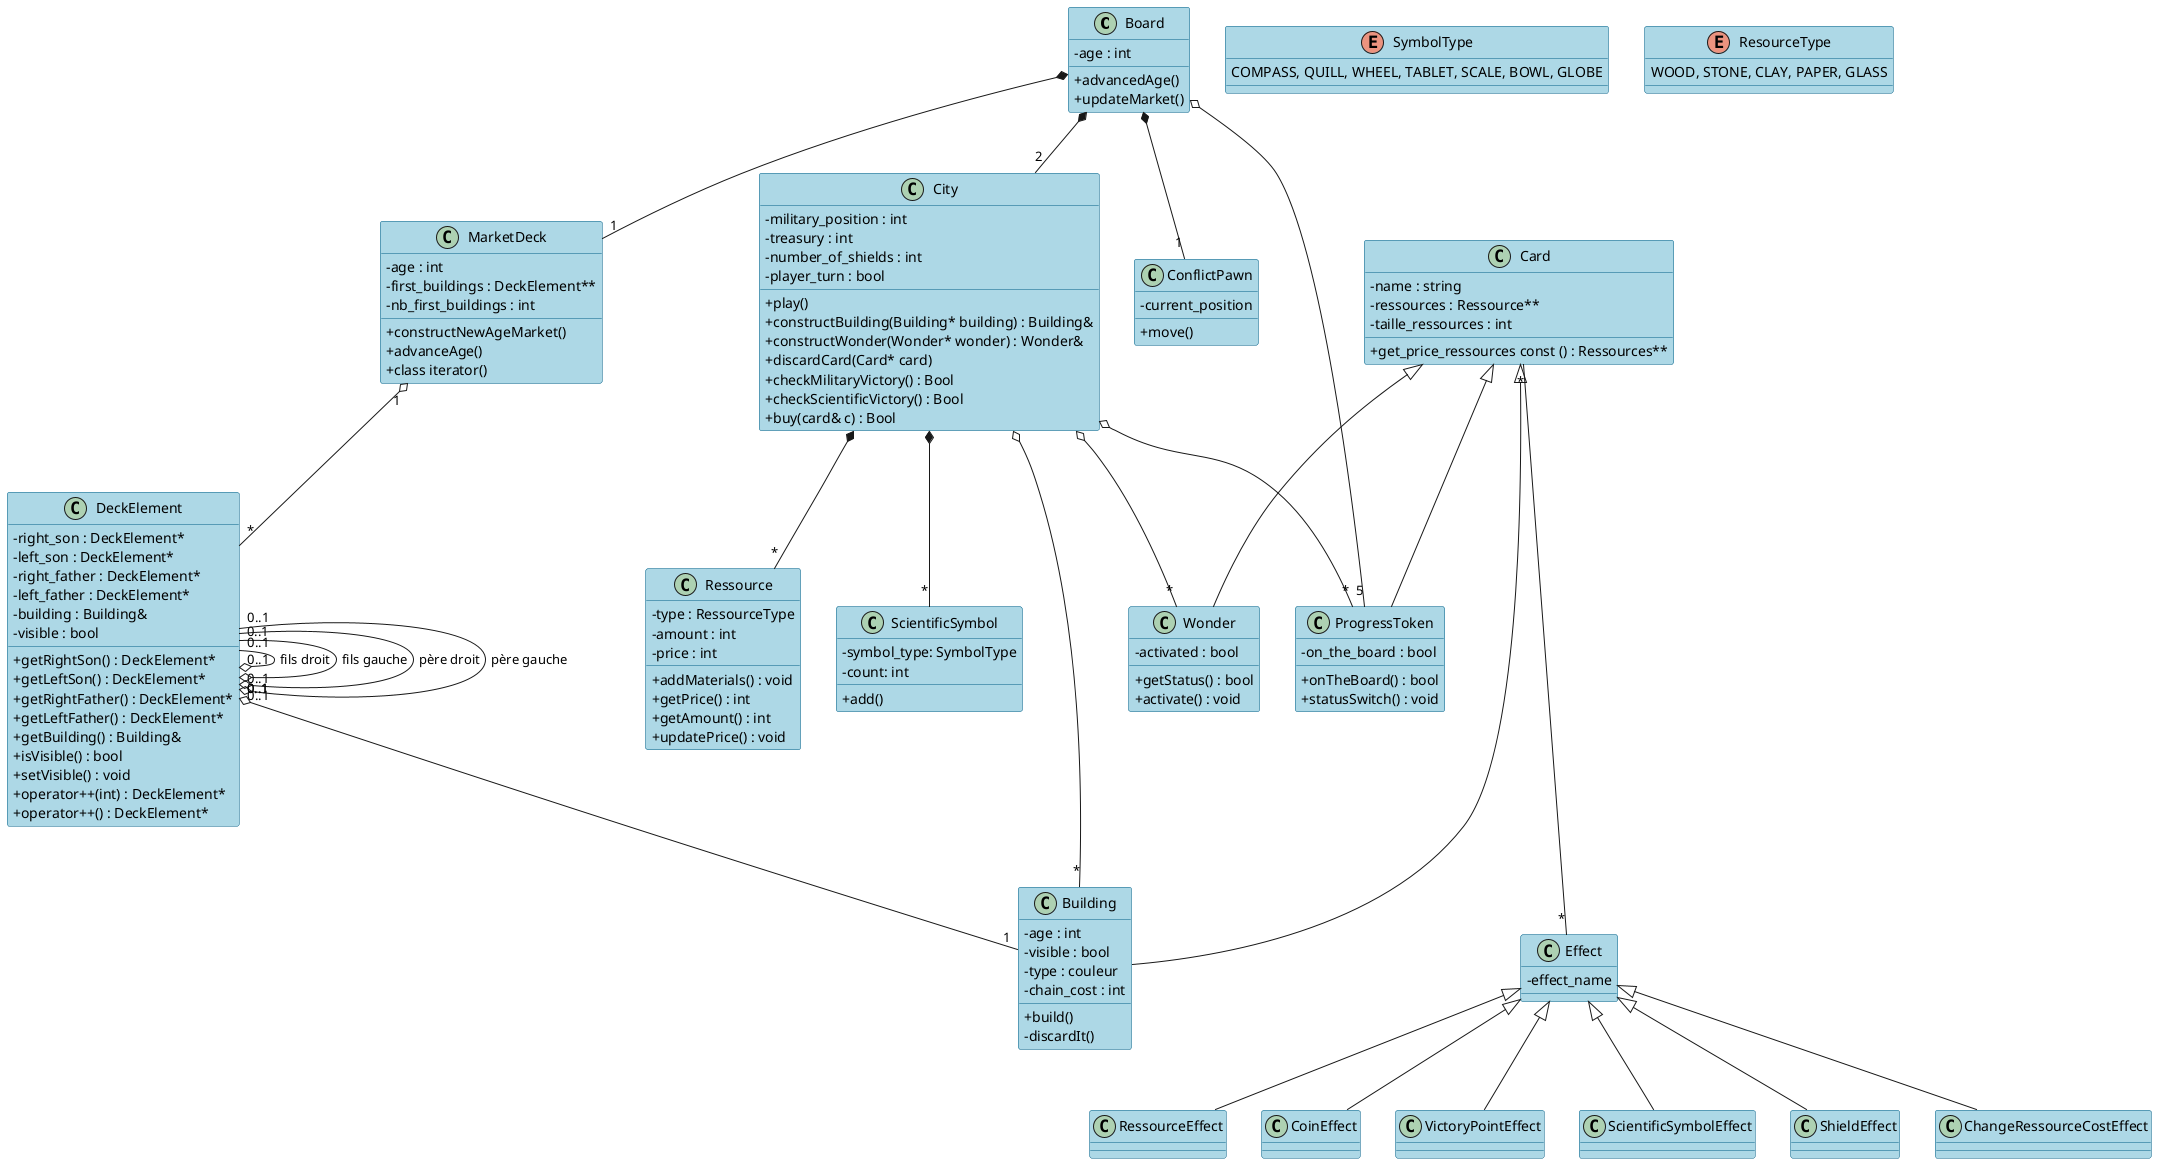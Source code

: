 @startuml
!define MyBackgroundColor #lightblue
!define MyBorderColor #005f87

skinparam class {
  BackgroundColor MyBackgroundColor
  BorderColor MyBorderColor
}
skinparam classAttributeIconSize 0


class Board {
  -age : int
  +advancedAge()
  +updateMarket()
}

class City{
 -military_position : int
  -treasury : int
  -number_of_shields : int
  -player_turn : bool
  +play()
  +constructBuilding(Building* building) : Building&
  +constructWonder(Wonder* wonder) : Wonder&
  +discardCard(Card* card)
  +checkMilitaryVictory() : Bool
  +checkScientificVictory() : Bool
  +buy(card& c) : Bool
}

class ScientificSymbol{
  -symbol_type: SymbolType
  -count: int 
  
  +add()
}

class Card{
  -name : string
  -ressources : Ressource**
  -taille_ressources : int
  +get_price_ressources const () : Ressources**
} 



class Building{
  -age : int
  -visible : bool
  -type : couleur
  -chain_cost : int
  +build()
  -discardIt()
  
  
}

class Wonder{
  -activated : bool
  
  +getStatus() : bool
  +activate() : void
}

class ProgressToken{
  -on_the_board : bool
  +onTheBoard() : bool
  +statusSwitch() : void
}

class ConflictPawn{
  -current_position
  
  +move()
}


class MarketDeck{
  -age : int
  -first_buildings : DeckElement**
  -nb_first_buildings : int
  +constructNewAgeMarket()
  +advanceAge()
  +class iterator()
}
class DeckElement{
  -right_son : DeckElement*
  -left_son : DeckElement*
  -right_father : DeckElement*
  -left_father : DeckElement*
  -building : Building&
  -visible : bool
  +getRightSon() : DeckElement*
  +getLeftSon() : DeckElement*
  +getRightFather() : DeckElement*
  +getLeftFather() : DeckElement*
  +getBuilding() : Building&
  +isVisible() : bool
  +setVisible() : void
  +operator++(int) : DeckElement*
  +operator++() : DeckElement*
}

class Ressource{
  -type : RessourceType
  -amount : int
  -price : int
  
  +addMaterials() : void
  +getPrice() : int
  +getAmount() : int
  +updatePrice() : void
}
class Effect{
    -effect_name
}

/'
class InstantReplaying{
  +apply()
}

class AdversaryPaysMoneyToBank{
  +apply()
}
class AddVictoryPoint{
  +apply()
}

class MoveConflictPawn{
  +apply()
}
class AddRessource{
  +apply()
}

class DiscardAdversaryBrownCard{
  +apply()
}

class AddRessourceChoice{
  +apply()
}
class BuildOneDiscardedBuilding{
  +apply()
}
class ChooseOneProgressTokenWithinThreeDiscarded{
  +apply()
}

class EarnFourMoneyPerBuildingChaining{
  +apply()
}

class NewWondersHaveInstantReplaying{
  +apply()
}

class MoveConflictPawnOneMorePerNewRed{
  +apply()
}

class EarnThreeVictoryPointsPerProgressTokenAtEndGame{
  +apply()
}

class TakeScientificSymbol{
  +apply()
}

class TakeAdversaryTradeMoney{
  +apply()
}

class WonderCostReducedByX{
  +apply()
}



class EarnXMoneyPerMostAtConstruct{
  +apply()
}

class EarnXMoneyPerWonderAtConstruct{
  +apply()
}

class EarnXVictoryPointPerMostWonderAtEndGame{
  +apply()
}

class EarnXVictoryPointPerGoldAndBrownMostAtEndGame{
  +apply()
}

class EarnXVictoryPointPerThingMostAtEndGame{
  -thing
  +apply()
}

class ChangeMarketRule{
  +apply()
}'/


enum SymbolType {
    COMPASS, QUILL, WHEEL, TABLET, SCALE, BOWL, GLOBE
}

enum ResourceType {
    WOOD, STONE, CLAY, PAPER, GLASS
}

Board *-- "2" City
Board o-- "5" ProgressToken 
Board *-- "1" MarketDeck
Board *-- "1" ConflictPawn

MarketDeck "1" o-- "*" DeckElement

DeckElement o-- "1" Building
/'Effect <|--  AddRessourceChoice
Effect <|--  ChangeMarketRule
Effect <|--  EarnXVictoryPointPerThingMostAtEndGame
Effect <|--  EarnXVictoryPointPerGoldAndBrownMostAtEndGame
Effect <|--  EarnXVictoryPointPerMostWonderAtEndGame
Effect <|--  EarnXMoneyPerWonderAtConstruct
Effect <|--  EarnXMoneyPerMostAtConstruct
Effect <|--  WonderCostReducedByX
Effect <|--  TakeAdversaryTradeMoney
Effect <|--  TakeScientificSymbol
Effect <|--  EarnThreeVictoryPointsPerProgressTokenAtEndGame
Effect <|--  MoveConflictPawnOneMorePerNewRed
Effect <|--  NewWondersHaveInstantReplaying
Effect <|--  EarnFourMoneyPerBuildingChaining
Effect <|--  ChooseOneProgressTokenWithinThreeDiscarded
Effect <|--  BuildOneDiscardedBuilding
Effect <|--  DiscardAdversaryBrownCard
Effect <|--  AddRessource
Effect <|--  MoveConflictPawn
Effect <|--  AddVictoryPoint
Effect <|--  AdversaryPaysMoneyToBank
Effect <|--  InstantReplaying'/
DeckElement "0..1" --o "0..1" DeckElement : fils droit
DeckElement "0..1" --o "0..1" DeckElement : fils gauche
DeckElement "0..1" --o "0..1" DeckElement : père droit
DeckElement "0..1" --o "0..1" DeckElement : père gauche

Effect <|--  RessourceEffect
Effect <|--  CoinEffect
Effect <|--  VictoryPointEffect
Effect <|--  ScientificSymbolEffect
Effect <|--  ShieldEffect
Effect <|--  ChangeRessourceCostEffect

Card "*" --- "*" Effect
Card <|-- Building
Card <|-- Wonder
Card <|-- ProgressToken

City o-- "*" Building
City o-- "*" Wonder
City o-- "*" ProgressToken
City *-- "*" ScientificSymbol
City *-- "*" Ressource



@enduml
